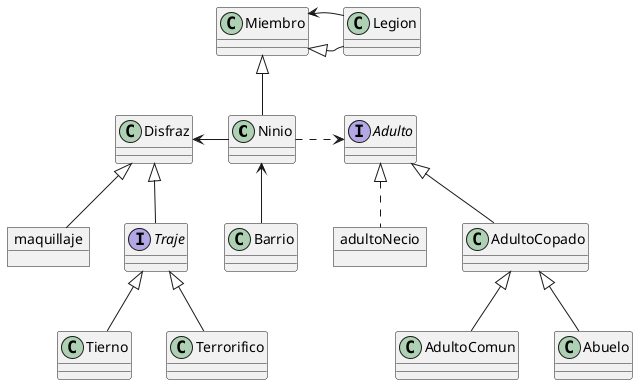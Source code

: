 @startuml Jaloguin
class Ninio extends Miembro{

}

interface Adulto{

}
class AdultoCopado extends Adulto{

}
class AdultoComun extends AdultoCopado{

}
class Abuelo extends AdultoCopado{

}
object adultoNecio{

}
class Disfraz{

}
object maquillaje{

}
interface Traje{

}
class Tierno extends Traje{

}
class Terrorifico extends Traje{

}
Traje -u-|> Disfraz
maquillaje -u-|> Disfraz

Ninio -l-> Disfraz
Ninio .r.> Adulto

adultoNecio .u.|> Adulto

class Legion extends Miembro {

}
Legion -l-> Miembro
class Miembro {

}

class Barrio{

}
Barrio -u-> Ninio


@enduml

